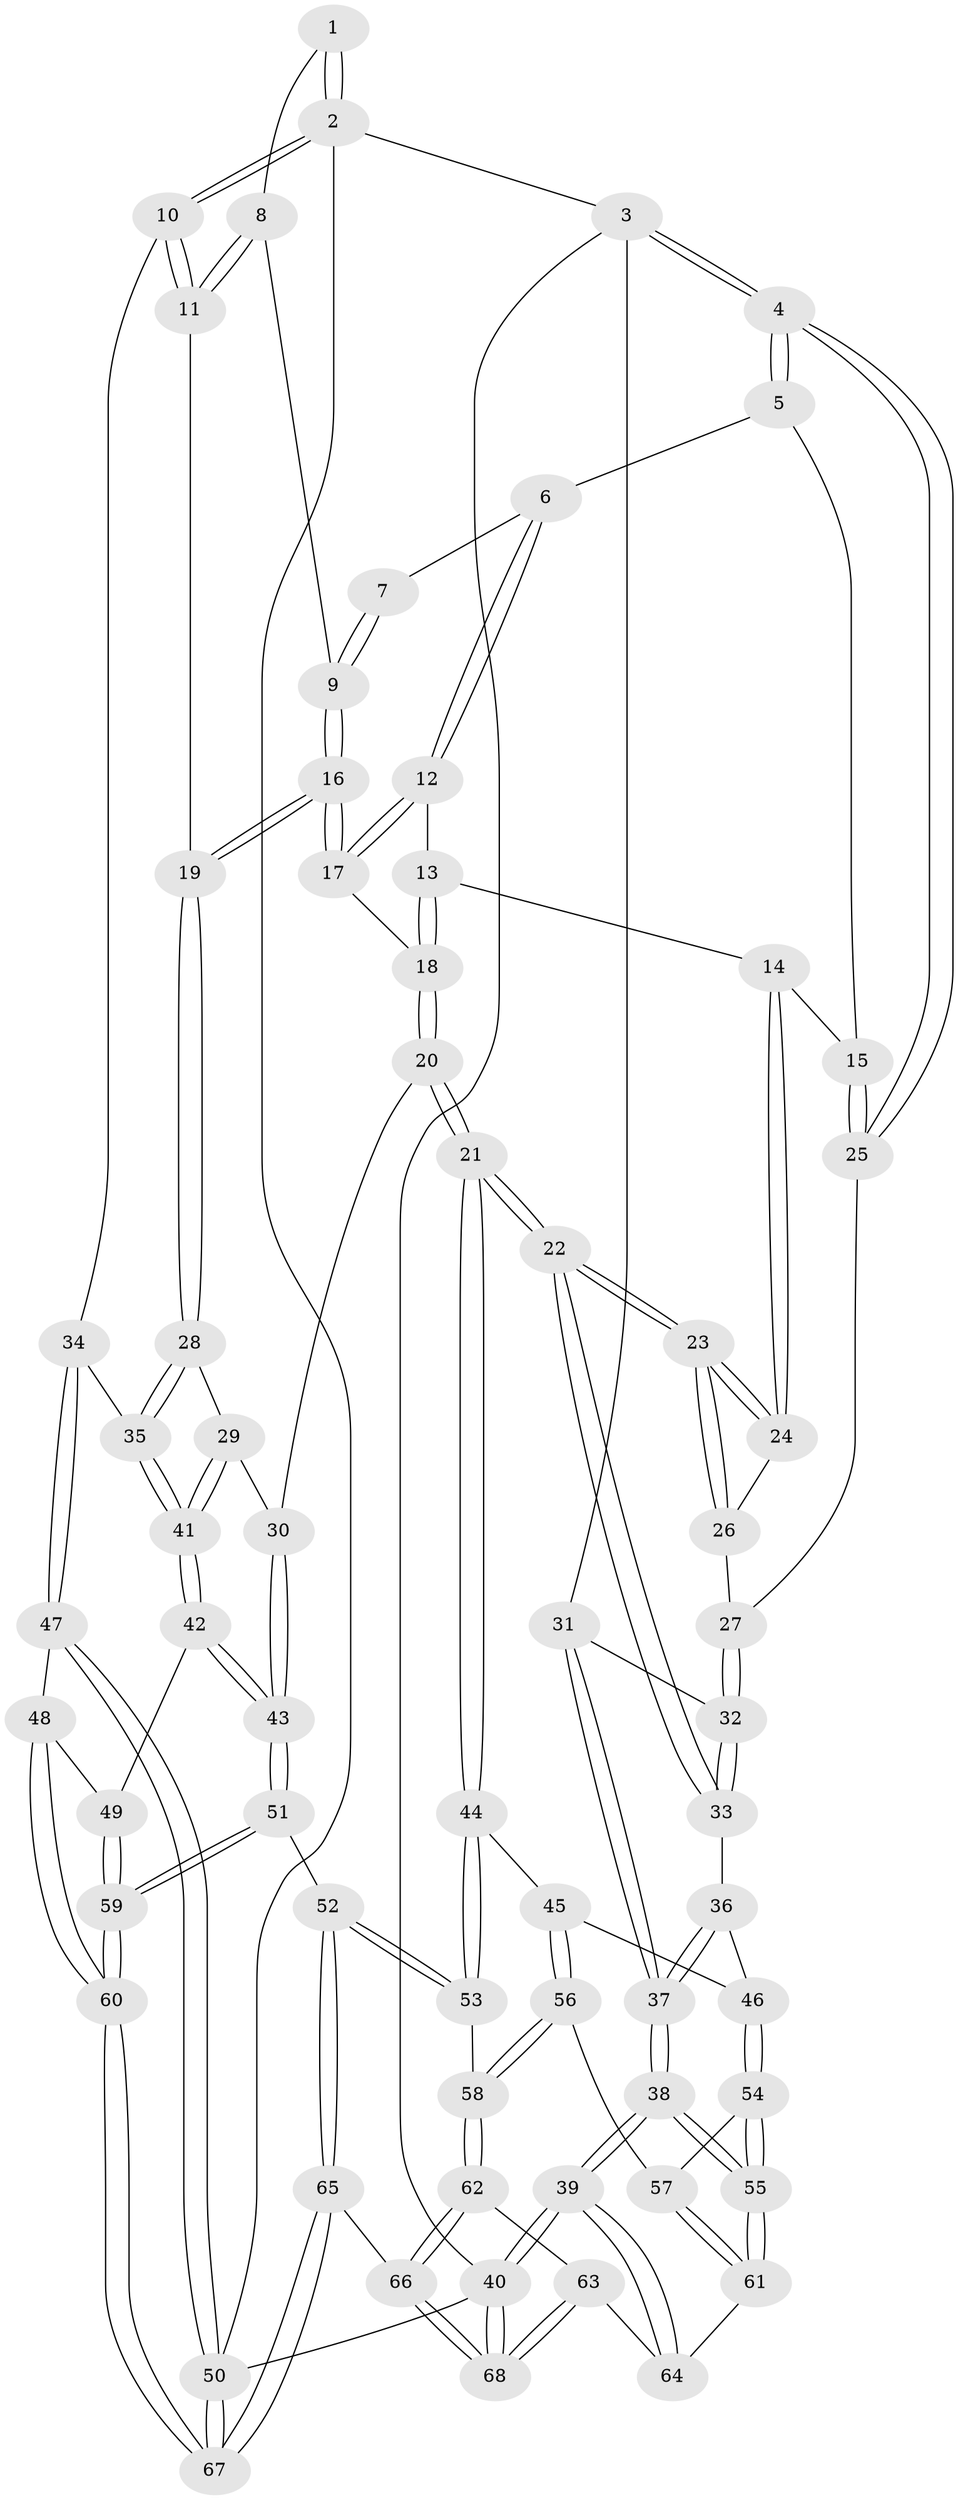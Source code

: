 // Generated by graph-tools (version 1.1) at 2025/11/02/27/25 16:11:53]
// undirected, 68 vertices, 167 edges
graph export_dot {
graph [start="1"]
  node [color=gray90,style=filled];
  1 [pos="+0.944103829874246+0"];
  2 [pos="+1+0"];
  3 [pos="+0+0"];
  4 [pos="+0+0"];
  5 [pos="+0.11647369417159581+0"];
  6 [pos="+0.455135313103772+0"];
  7 [pos="+0.5189755970297664+0"];
  8 [pos="+0.9055593403353509+0"];
  9 [pos="+0.6639918101906663+0.10513830850421313"];
  10 [pos="+1+0.3489790517803593"];
  11 [pos="+0.8415119613834626+0.2592376193572286"];
  12 [pos="+0.45077809106572286+0"];
  13 [pos="+0.40016801062225027+0.03989920288925588"];
  14 [pos="+0.346208625921388+0.09273391549324725"];
  15 [pos="+0.22780176933489082+0.1140965969827759"];
  16 [pos="+0.6737045606717057+0.17371724499118338"];
  17 [pos="+0.5827312081196827+0.14051325691244582"];
  18 [pos="+0.4779094022489193+0.1370594618213706"];
  19 [pos="+0.7511213918075289+0.2866253922245268"];
  20 [pos="+0.4638745324269287+0.4355365970696981"];
  21 [pos="+0.417615373399063+0.46119517286624695"];
  22 [pos="+0.41534812532038157+0.4597404741676628"];
  23 [pos="+0.37182956785335103+0.3494087395239605"];
  24 [pos="+0.35485703073612596+0.21721518325406675"];
  25 [pos="+0.19744476113058107+0.14073310887097928"];
  26 [pos="+0.19620214838549044+0.16969618336984588"];
  27 [pos="+0.18620731210185207+0.16032859137197825"];
  28 [pos="+0.7005896023291753+0.3433902991929901"];
  29 [pos="+0.6891581075726707+0.35406307870324794"];
  30 [pos="+0.6530812607676795+0.3815003079240918"];
  31 [pos="+0+0.14611896875559668"];
  32 [pos="+0.14383852213069254+0.18971515107063805"];
  33 [pos="+0.1785755011439215+0.4151697143918643"];
  34 [pos="+1+0.3836106372669724"];
  35 [pos="+0.913457357934359+0.5635634445565827"];
  36 [pos="+0.04105389438499114+0.4515333758954454"];
  37 [pos="+0+0.4358569826510011"];
  38 [pos="+0+0.6850253410836085"];
  39 [pos="+0+1"];
  40 [pos="+0+1"];
  41 [pos="+0.8797878152775235+0.6078981398838397"];
  42 [pos="+0.8510572288101891+0.6747613800926325"];
  43 [pos="+0.7744401804613572+0.6929117247084107"];
  44 [pos="+0.4136722885673882+0.523146859663272"];
  45 [pos="+0.17265456822397418+0.6545874114762453"];
  46 [pos="+0.1328827224485631+0.6393996174616394"];
  47 [pos="+1+0.6881155421184403"];
  48 [pos="+0.9254199539880977+0.7099508222552412"];
  49 [pos="+0.9025936380713325+0.7037633094548393"];
  50 [pos="+1+1"];
  51 [pos="+0.6865190258250589+0.787385361930655"];
  52 [pos="+0.5849172919781329+0.8112572450225498"];
  53 [pos="+0.45860964560450823+0.7219239794560626"];
  54 [pos="+0.013552394012552533+0.7161248936056254"];
  55 [pos="+0+0.6883096087279633"];
  56 [pos="+0.17721378029050325+0.7602468903593008"];
  57 [pos="+0.12944034762300868+0.7962608638754235"];
  58 [pos="+0.36391002024012237+0.7934926565135023"];
  59 [pos="+0.8841035157903809+0.9549753336431503"];
  60 [pos="+1+1"];
  61 [pos="+0.12218315559721633+0.8594083170506794"];
  62 [pos="+0.30748792597121277+0.8994854917892882"];
  63 [pos="+0.15777169716228448+0.9111424496527893"];
  64 [pos="+0.12092280155112471+0.8796576698492071"];
  65 [pos="+0.5619077451103485+1"];
  66 [pos="+0.363445919197237+1"];
  67 [pos="+1+1"];
  68 [pos="+0.14651819182662623+1"];
  1 -- 2;
  1 -- 2;
  1 -- 8;
  2 -- 3;
  2 -- 10;
  2 -- 10;
  2 -- 50;
  3 -- 4;
  3 -- 4;
  3 -- 31;
  3 -- 40;
  4 -- 5;
  4 -- 5;
  4 -- 25;
  4 -- 25;
  5 -- 6;
  5 -- 15;
  6 -- 7;
  6 -- 12;
  6 -- 12;
  7 -- 9;
  7 -- 9;
  8 -- 9;
  8 -- 11;
  8 -- 11;
  9 -- 16;
  9 -- 16;
  10 -- 11;
  10 -- 11;
  10 -- 34;
  11 -- 19;
  12 -- 13;
  12 -- 17;
  12 -- 17;
  13 -- 14;
  13 -- 18;
  13 -- 18;
  14 -- 15;
  14 -- 24;
  14 -- 24;
  15 -- 25;
  15 -- 25;
  16 -- 17;
  16 -- 17;
  16 -- 19;
  16 -- 19;
  17 -- 18;
  18 -- 20;
  18 -- 20;
  19 -- 28;
  19 -- 28;
  20 -- 21;
  20 -- 21;
  20 -- 30;
  21 -- 22;
  21 -- 22;
  21 -- 44;
  21 -- 44;
  22 -- 23;
  22 -- 23;
  22 -- 33;
  22 -- 33;
  23 -- 24;
  23 -- 24;
  23 -- 26;
  23 -- 26;
  24 -- 26;
  25 -- 27;
  26 -- 27;
  27 -- 32;
  27 -- 32;
  28 -- 29;
  28 -- 35;
  28 -- 35;
  29 -- 30;
  29 -- 41;
  29 -- 41;
  30 -- 43;
  30 -- 43;
  31 -- 32;
  31 -- 37;
  31 -- 37;
  32 -- 33;
  32 -- 33;
  33 -- 36;
  34 -- 35;
  34 -- 47;
  34 -- 47;
  35 -- 41;
  35 -- 41;
  36 -- 37;
  36 -- 37;
  36 -- 46;
  37 -- 38;
  37 -- 38;
  38 -- 39;
  38 -- 39;
  38 -- 55;
  38 -- 55;
  39 -- 40;
  39 -- 40;
  39 -- 64;
  39 -- 64;
  40 -- 68;
  40 -- 68;
  40 -- 50;
  41 -- 42;
  41 -- 42;
  42 -- 43;
  42 -- 43;
  42 -- 49;
  43 -- 51;
  43 -- 51;
  44 -- 45;
  44 -- 53;
  44 -- 53;
  45 -- 46;
  45 -- 56;
  45 -- 56;
  46 -- 54;
  46 -- 54;
  47 -- 48;
  47 -- 50;
  47 -- 50;
  48 -- 49;
  48 -- 60;
  48 -- 60;
  49 -- 59;
  49 -- 59;
  50 -- 67;
  50 -- 67;
  51 -- 52;
  51 -- 59;
  51 -- 59;
  52 -- 53;
  52 -- 53;
  52 -- 65;
  52 -- 65;
  53 -- 58;
  54 -- 55;
  54 -- 55;
  54 -- 57;
  55 -- 61;
  55 -- 61;
  56 -- 57;
  56 -- 58;
  56 -- 58;
  57 -- 61;
  57 -- 61;
  58 -- 62;
  58 -- 62;
  59 -- 60;
  59 -- 60;
  60 -- 67;
  60 -- 67;
  61 -- 64;
  62 -- 63;
  62 -- 66;
  62 -- 66;
  63 -- 64;
  63 -- 68;
  63 -- 68;
  65 -- 66;
  65 -- 67;
  65 -- 67;
  66 -- 68;
  66 -- 68;
}
